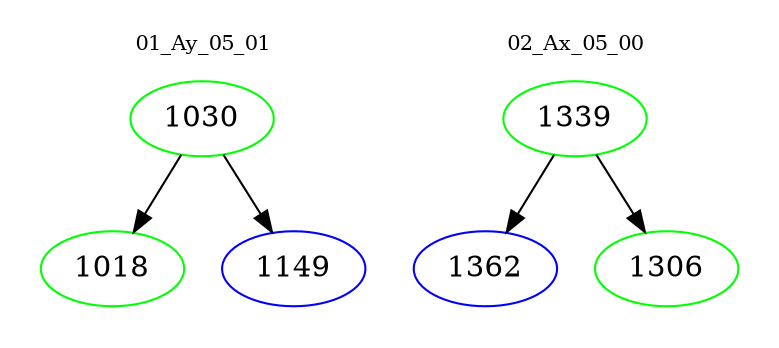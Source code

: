 digraph{
subgraph cluster_0 {
color = white
label = "01_Ay_05_01";
fontsize=10;
T0_1030 [label="1030", color="green"]
T0_1030 -> T0_1018 [color="black"]
T0_1018 [label="1018", color="green"]
T0_1030 -> T0_1149 [color="black"]
T0_1149 [label="1149", color="blue"]
}
subgraph cluster_1 {
color = white
label = "02_Ax_05_00";
fontsize=10;
T1_1339 [label="1339", color="green"]
T1_1339 -> T1_1362 [color="black"]
T1_1362 [label="1362", color="blue"]
T1_1339 -> T1_1306 [color="black"]
T1_1306 [label="1306", color="green"]
}
}
